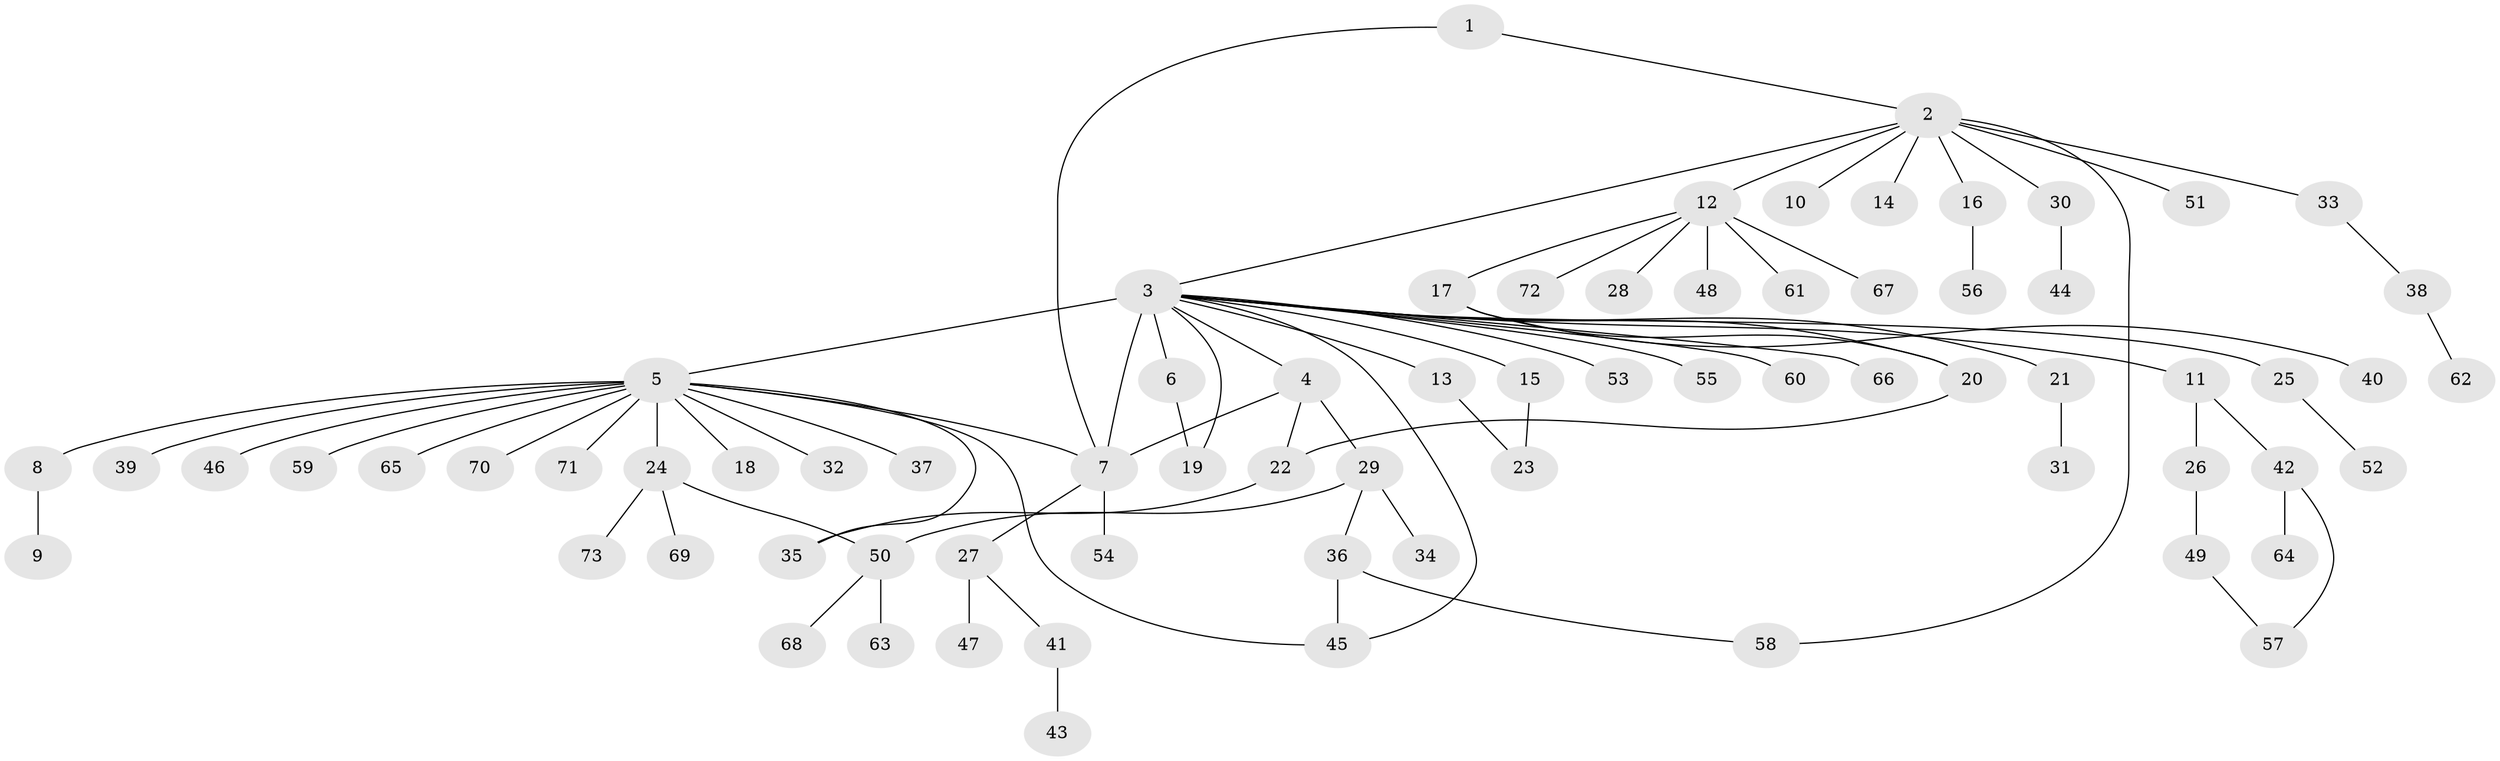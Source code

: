 // original degree distribution, {2: 0.23076923076923078, 12: 0.006993006993006993, 34: 0.006993006993006993, 7: 0.006993006993006993, 16: 0.006993006993006993, 4: 0.006993006993006993, 3: 0.13286713286713286, 1: 0.5594405594405595, 8: 0.006993006993006993, 5: 0.02097902097902098, 6: 0.006993006993006993, 9: 0.006993006993006993}
// Generated by graph-tools (version 1.1) at 2025/35/03/09/25 02:35:29]
// undirected, 73 vertices, 85 edges
graph export_dot {
graph [start="1"]
  node [color=gray90,style=filled];
  1;
  2;
  3;
  4;
  5;
  6;
  7;
  8;
  9;
  10;
  11;
  12;
  13;
  14;
  15;
  16;
  17;
  18;
  19;
  20;
  21;
  22;
  23;
  24;
  25;
  26;
  27;
  28;
  29;
  30;
  31;
  32;
  33;
  34;
  35;
  36;
  37;
  38;
  39;
  40;
  41;
  42;
  43;
  44;
  45;
  46;
  47;
  48;
  49;
  50;
  51;
  52;
  53;
  54;
  55;
  56;
  57;
  58;
  59;
  60;
  61;
  62;
  63;
  64;
  65;
  66;
  67;
  68;
  69;
  70;
  71;
  72;
  73;
  1 -- 2 [weight=1.0];
  1 -- 7 [weight=1.0];
  2 -- 3 [weight=1.0];
  2 -- 10 [weight=1.0];
  2 -- 12 [weight=1.0];
  2 -- 14 [weight=1.0];
  2 -- 16 [weight=1.0];
  2 -- 30 [weight=1.0];
  2 -- 33 [weight=1.0];
  2 -- 51 [weight=1.0];
  2 -- 58 [weight=1.0];
  3 -- 4 [weight=1.0];
  3 -- 5 [weight=1.0];
  3 -- 6 [weight=1.0];
  3 -- 7 [weight=15.0];
  3 -- 11 [weight=2.0];
  3 -- 13 [weight=1.0];
  3 -- 15 [weight=1.0];
  3 -- 19 [weight=1.0];
  3 -- 20 [weight=1.0];
  3 -- 21 [weight=1.0];
  3 -- 25 [weight=1.0];
  3 -- 45 [weight=1.0];
  3 -- 53 [weight=1.0];
  3 -- 55 [weight=1.0];
  3 -- 60 [weight=1.0];
  3 -- 66 [weight=1.0];
  4 -- 7 [weight=1.0];
  4 -- 22 [weight=3.0];
  4 -- 29 [weight=1.0];
  5 -- 7 [weight=1.0];
  5 -- 8 [weight=1.0];
  5 -- 18 [weight=1.0];
  5 -- 24 [weight=1.0];
  5 -- 32 [weight=1.0];
  5 -- 35 [weight=1.0];
  5 -- 37 [weight=1.0];
  5 -- 39 [weight=1.0];
  5 -- 45 [weight=1.0];
  5 -- 46 [weight=1.0];
  5 -- 59 [weight=1.0];
  5 -- 65 [weight=1.0];
  5 -- 70 [weight=1.0];
  5 -- 71 [weight=1.0];
  6 -- 19 [weight=2.0];
  7 -- 27 [weight=1.0];
  7 -- 54 [weight=1.0];
  8 -- 9 [weight=1.0];
  11 -- 26 [weight=4.0];
  11 -- 42 [weight=1.0];
  12 -- 17 [weight=1.0];
  12 -- 28 [weight=1.0];
  12 -- 48 [weight=1.0];
  12 -- 61 [weight=1.0];
  12 -- 67 [weight=1.0];
  12 -- 72 [weight=1.0];
  13 -- 23 [weight=1.0];
  15 -- 23 [weight=1.0];
  16 -- 56 [weight=1.0];
  17 -- 20 [weight=2.0];
  17 -- 40 [weight=1.0];
  20 -- 22 [weight=1.0];
  21 -- 31 [weight=1.0];
  22 -- 35 [weight=1.0];
  24 -- 50 [weight=1.0];
  24 -- 69 [weight=1.0];
  24 -- 73 [weight=1.0];
  25 -- 52 [weight=1.0];
  26 -- 49 [weight=1.0];
  27 -- 41 [weight=1.0];
  27 -- 47 [weight=1.0];
  29 -- 34 [weight=1.0];
  29 -- 36 [weight=5.0];
  29 -- 50 [weight=1.0];
  30 -- 44 [weight=1.0];
  33 -- 38 [weight=1.0];
  36 -- 45 [weight=1.0];
  36 -- 58 [weight=1.0];
  38 -- 62 [weight=1.0];
  41 -- 43 [weight=1.0];
  42 -- 57 [weight=1.0];
  42 -- 64 [weight=1.0];
  49 -- 57 [weight=1.0];
  50 -- 63 [weight=1.0];
  50 -- 68 [weight=1.0];
}
